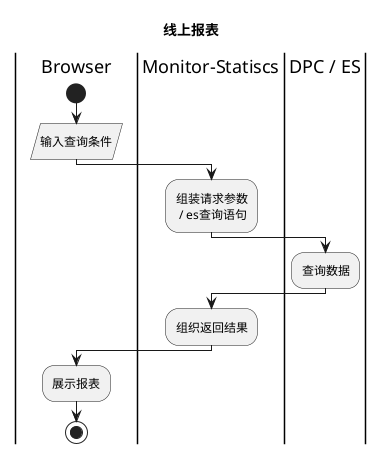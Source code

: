 
@startuml
|Browser|
title 线上报表
start
:输入查询条件/
|#white|Monitor-Statiscs|
:组装请求参数
 / es查询语句;
|DPC / ES|
:查询数据;
|Monitor-Statiscs|
:组织返回结果;
|Browser|
:展示报表;
stop

'输入：时间、商户、产品等（各报表不同）
'输出：报表
'描述：在web端查询报表。目前包含商户时长报表、渠道耗时报表、业务异常报表、平均耗时走势图。
@enduml